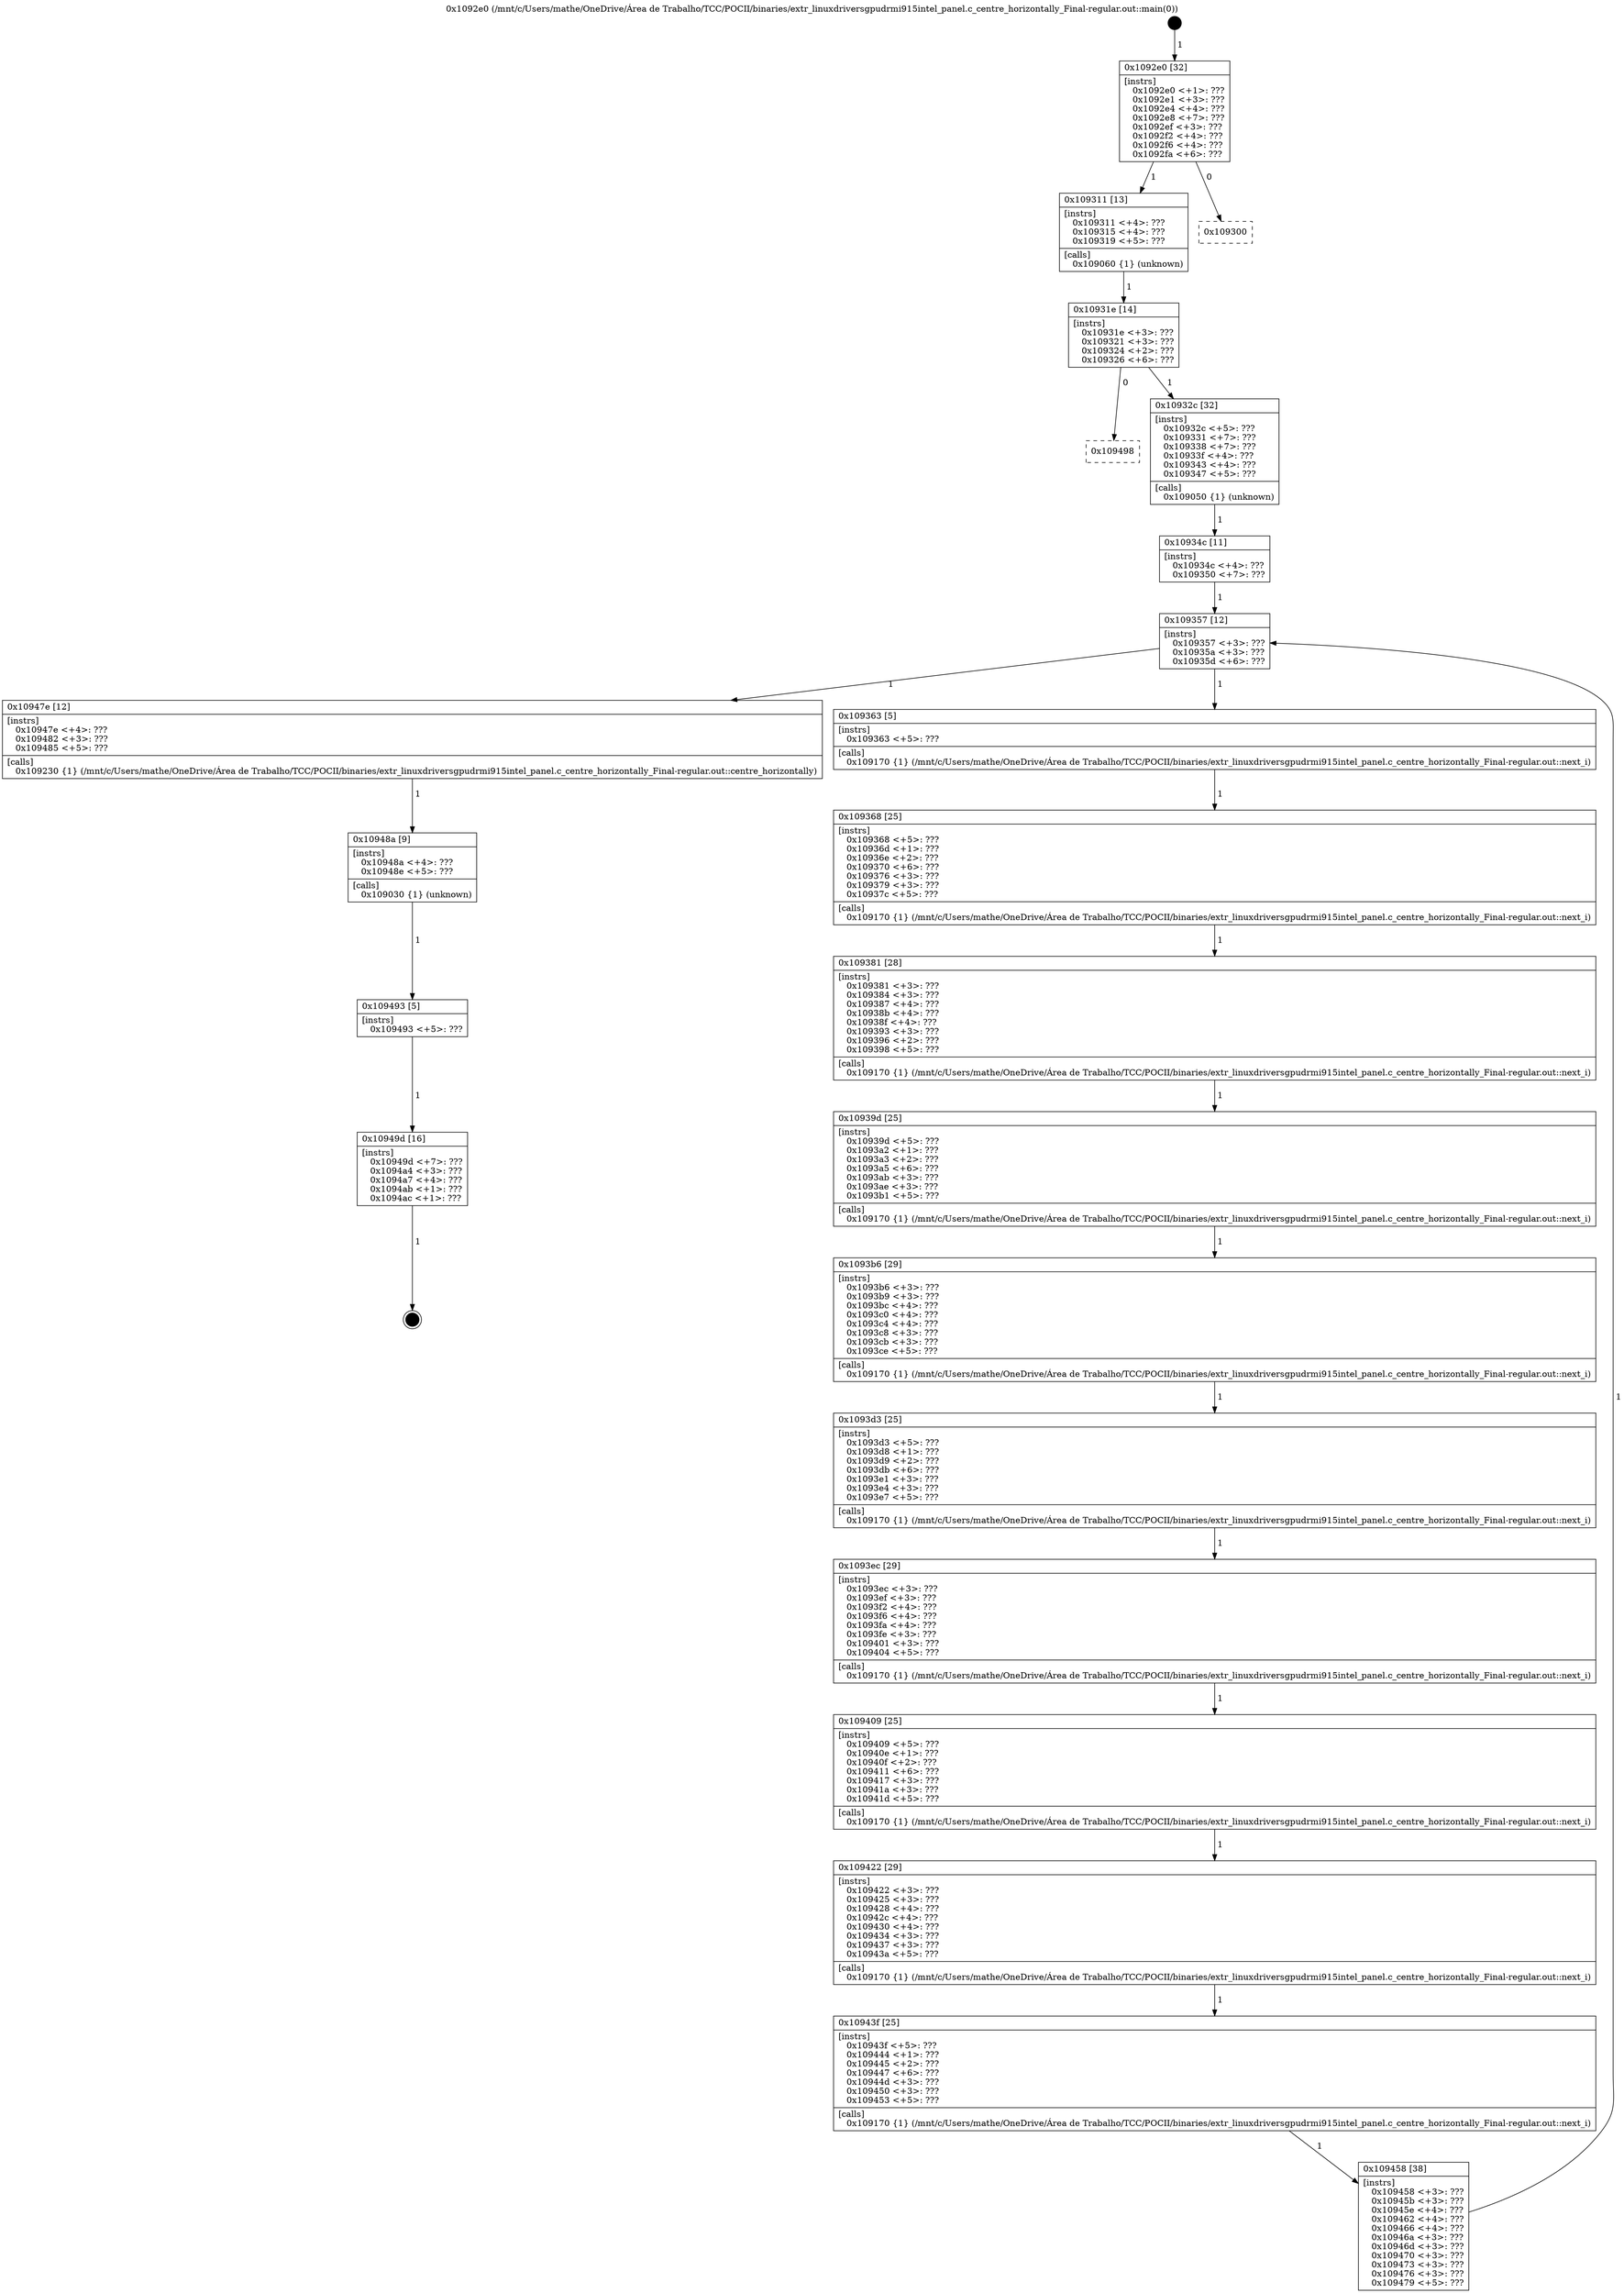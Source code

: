 digraph "0x1092e0" {
  label = "0x1092e0 (/mnt/c/Users/mathe/OneDrive/Área de Trabalho/TCC/POCII/binaries/extr_linuxdriversgpudrmi915intel_panel.c_centre_horizontally_Final-regular.out::main(0))"
  labelloc = "t"
  node[shape=record]

  Entry [label="",width=0.3,height=0.3,shape=circle,fillcolor=black,style=filled]
  "0x1092e0" [label="{
     0x1092e0 [32]\l
     | [instrs]\l
     &nbsp;&nbsp;0x1092e0 \<+1\>: ???\l
     &nbsp;&nbsp;0x1092e1 \<+3\>: ???\l
     &nbsp;&nbsp;0x1092e4 \<+4\>: ???\l
     &nbsp;&nbsp;0x1092e8 \<+7\>: ???\l
     &nbsp;&nbsp;0x1092ef \<+3\>: ???\l
     &nbsp;&nbsp;0x1092f2 \<+4\>: ???\l
     &nbsp;&nbsp;0x1092f6 \<+4\>: ???\l
     &nbsp;&nbsp;0x1092fa \<+6\>: ???\l
  }"]
  "0x109311" [label="{
     0x109311 [13]\l
     | [instrs]\l
     &nbsp;&nbsp;0x109311 \<+4\>: ???\l
     &nbsp;&nbsp;0x109315 \<+4\>: ???\l
     &nbsp;&nbsp;0x109319 \<+5\>: ???\l
     | [calls]\l
     &nbsp;&nbsp;0x109060 \{1\} (unknown)\l
  }"]
  "0x109300" [label="{
     0x109300\l
  }", style=dashed]
  "0x10931e" [label="{
     0x10931e [14]\l
     | [instrs]\l
     &nbsp;&nbsp;0x10931e \<+3\>: ???\l
     &nbsp;&nbsp;0x109321 \<+3\>: ???\l
     &nbsp;&nbsp;0x109324 \<+2\>: ???\l
     &nbsp;&nbsp;0x109326 \<+6\>: ???\l
  }"]
  "0x109498" [label="{
     0x109498\l
  }", style=dashed]
  "0x10932c" [label="{
     0x10932c [32]\l
     | [instrs]\l
     &nbsp;&nbsp;0x10932c \<+5\>: ???\l
     &nbsp;&nbsp;0x109331 \<+7\>: ???\l
     &nbsp;&nbsp;0x109338 \<+7\>: ???\l
     &nbsp;&nbsp;0x10933f \<+4\>: ???\l
     &nbsp;&nbsp;0x109343 \<+4\>: ???\l
     &nbsp;&nbsp;0x109347 \<+5\>: ???\l
     | [calls]\l
     &nbsp;&nbsp;0x109050 \{1\} (unknown)\l
  }"]
  Exit [label="",width=0.3,height=0.3,shape=circle,fillcolor=black,style=filled,peripheries=2]
  "0x109357" [label="{
     0x109357 [12]\l
     | [instrs]\l
     &nbsp;&nbsp;0x109357 \<+3\>: ???\l
     &nbsp;&nbsp;0x10935a \<+3\>: ???\l
     &nbsp;&nbsp;0x10935d \<+6\>: ???\l
  }"]
  "0x10947e" [label="{
     0x10947e [12]\l
     | [instrs]\l
     &nbsp;&nbsp;0x10947e \<+4\>: ???\l
     &nbsp;&nbsp;0x109482 \<+3\>: ???\l
     &nbsp;&nbsp;0x109485 \<+5\>: ???\l
     | [calls]\l
     &nbsp;&nbsp;0x109230 \{1\} (/mnt/c/Users/mathe/OneDrive/Área de Trabalho/TCC/POCII/binaries/extr_linuxdriversgpudrmi915intel_panel.c_centre_horizontally_Final-regular.out::centre_horizontally)\l
  }"]
  "0x109363" [label="{
     0x109363 [5]\l
     | [instrs]\l
     &nbsp;&nbsp;0x109363 \<+5\>: ???\l
     | [calls]\l
     &nbsp;&nbsp;0x109170 \{1\} (/mnt/c/Users/mathe/OneDrive/Área de Trabalho/TCC/POCII/binaries/extr_linuxdriversgpudrmi915intel_panel.c_centre_horizontally_Final-regular.out::next_i)\l
  }"]
  "0x109368" [label="{
     0x109368 [25]\l
     | [instrs]\l
     &nbsp;&nbsp;0x109368 \<+5\>: ???\l
     &nbsp;&nbsp;0x10936d \<+1\>: ???\l
     &nbsp;&nbsp;0x10936e \<+2\>: ???\l
     &nbsp;&nbsp;0x109370 \<+6\>: ???\l
     &nbsp;&nbsp;0x109376 \<+3\>: ???\l
     &nbsp;&nbsp;0x109379 \<+3\>: ???\l
     &nbsp;&nbsp;0x10937c \<+5\>: ???\l
     | [calls]\l
     &nbsp;&nbsp;0x109170 \{1\} (/mnt/c/Users/mathe/OneDrive/Área de Trabalho/TCC/POCII/binaries/extr_linuxdriversgpudrmi915intel_panel.c_centre_horizontally_Final-regular.out::next_i)\l
  }"]
  "0x109381" [label="{
     0x109381 [28]\l
     | [instrs]\l
     &nbsp;&nbsp;0x109381 \<+3\>: ???\l
     &nbsp;&nbsp;0x109384 \<+3\>: ???\l
     &nbsp;&nbsp;0x109387 \<+4\>: ???\l
     &nbsp;&nbsp;0x10938b \<+4\>: ???\l
     &nbsp;&nbsp;0x10938f \<+4\>: ???\l
     &nbsp;&nbsp;0x109393 \<+3\>: ???\l
     &nbsp;&nbsp;0x109396 \<+2\>: ???\l
     &nbsp;&nbsp;0x109398 \<+5\>: ???\l
     | [calls]\l
     &nbsp;&nbsp;0x109170 \{1\} (/mnt/c/Users/mathe/OneDrive/Área de Trabalho/TCC/POCII/binaries/extr_linuxdriversgpudrmi915intel_panel.c_centre_horizontally_Final-regular.out::next_i)\l
  }"]
  "0x10939d" [label="{
     0x10939d [25]\l
     | [instrs]\l
     &nbsp;&nbsp;0x10939d \<+5\>: ???\l
     &nbsp;&nbsp;0x1093a2 \<+1\>: ???\l
     &nbsp;&nbsp;0x1093a3 \<+2\>: ???\l
     &nbsp;&nbsp;0x1093a5 \<+6\>: ???\l
     &nbsp;&nbsp;0x1093ab \<+3\>: ???\l
     &nbsp;&nbsp;0x1093ae \<+3\>: ???\l
     &nbsp;&nbsp;0x1093b1 \<+5\>: ???\l
     | [calls]\l
     &nbsp;&nbsp;0x109170 \{1\} (/mnt/c/Users/mathe/OneDrive/Área de Trabalho/TCC/POCII/binaries/extr_linuxdriversgpudrmi915intel_panel.c_centre_horizontally_Final-regular.out::next_i)\l
  }"]
  "0x1093b6" [label="{
     0x1093b6 [29]\l
     | [instrs]\l
     &nbsp;&nbsp;0x1093b6 \<+3\>: ???\l
     &nbsp;&nbsp;0x1093b9 \<+3\>: ???\l
     &nbsp;&nbsp;0x1093bc \<+4\>: ???\l
     &nbsp;&nbsp;0x1093c0 \<+4\>: ???\l
     &nbsp;&nbsp;0x1093c4 \<+4\>: ???\l
     &nbsp;&nbsp;0x1093c8 \<+3\>: ???\l
     &nbsp;&nbsp;0x1093cb \<+3\>: ???\l
     &nbsp;&nbsp;0x1093ce \<+5\>: ???\l
     | [calls]\l
     &nbsp;&nbsp;0x109170 \{1\} (/mnt/c/Users/mathe/OneDrive/Área de Trabalho/TCC/POCII/binaries/extr_linuxdriversgpudrmi915intel_panel.c_centre_horizontally_Final-regular.out::next_i)\l
  }"]
  "0x1093d3" [label="{
     0x1093d3 [25]\l
     | [instrs]\l
     &nbsp;&nbsp;0x1093d3 \<+5\>: ???\l
     &nbsp;&nbsp;0x1093d8 \<+1\>: ???\l
     &nbsp;&nbsp;0x1093d9 \<+2\>: ???\l
     &nbsp;&nbsp;0x1093db \<+6\>: ???\l
     &nbsp;&nbsp;0x1093e1 \<+3\>: ???\l
     &nbsp;&nbsp;0x1093e4 \<+3\>: ???\l
     &nbsp;&nbsp;0x1093e7 \<+5\>: ???\l
     | [calls]\l
     &nbsp;&nbsp;0x109170 \{1\} (/mnt/c/Users/mathe/OneDrive/Área de Trabalho/TCC/POCII/binaries/extr_linuxdriversgpudrmi915intel_panel.c_centre_horizontally_Final-regular.out::next_i)\l
  }"]
  "0x1093ec" [label="{
     0x1093ec [29]\l
     | [instrs]\l
     &nbsp;&nbsp;0x1093ec \<+3\>: ???\l
     &nbsp;&nbsp;0x1093ef \<+3\>: ???\l
     &nbsp;&nbsp;0x1093f2 \<+4\>: ???\l
     &nbsp;&nbsp;0x1093f6 \<+4\>: ???\l
     &nbsp;&nbsp;0x1093fa \<+4\>: ???\l
     &nbsp;&nbsp;0x1093fe \<+3\>: ???\l
     &nbsp;&nbsp;0x109401 \<+3\>: ???\l
     &nbsp;&nbsp;0x109404 \<+5\>: ???\l
     | [calls]\l
     &nbsp;&nbsp;0x109170 \{1\} (/mnt/c/Users/mathe/OneDrive/Área de Trabalho/TCC/POCII/binaries/extr_linuxdriversgpudrmi915intel_panel.c_centre_horizontally_Final-regular.out::next_i)\l
  }"]
  "0x109409" [label="{
     0x109409 [25]\l
     | [instrs]\l
     &nbsp;&nbsp;0x109409 \<+5\>: ???\l
     &nbsp;&nbsp;0x10940e \<+1\>: ???\l
     &nbsp;&nbsp;0x10940f \<+2\>: ???\l
     &nbsp;&nbsp;0x109411 \<+6\>: ???\l
     &nbsp;&nbsp;0x109417 \<+3\>: ???\l
     &nbsp;&nbsp;0x10941a \<+3\>: ???\l
     &nbsp;&nbsp;0x10941d \<+5\>: ???\l
     | [calls]\l
     &nbsp;&nbsp;0x109170 \{1\} (/mnt/c/Users/mathe/OneDrive/Área de Trabalho/TCC/POCII/binaries/extr_linuxdriversgpudrmi915intel_panel.c_centre_horizontally_Final-regular.out::next_i)\l
  }"]
  "0x109422" [label="{
     0x109422 [29]\l
     | [instrs]\l
     &nbsp;&nbsp;0x109422 \<+3\>: ???\l
     &nbsp;&nbsp;0x109425 \<+3\>: ???\l
     &nbsp;&nbsp;0x109428 \<+4\>: ???\l
     &nbsp;&nbsp;0x10942c \<+4\>: ???\l
     &nbsp;&nbsp;0x109430 \<+4\>: ???\l
     &nbsp;&nbsp;0x109434 \<+3\>: ???\l
     &nbsp;&nbsp;0x109437 \<+3\>: ???\l
     &nbsp;&nbsp;0x10943a \<+5\>: ???\l
     | [calls]\l
     &nbsp;&nbsp;0x109170 \{1\} (/mnt/c/Users/mathe/OneDrive/Área de Trabalho/TCC/POCII/binaries/extr_linuxdriversgpudrmi915intel_panel.c_centre_horizontally_Final-regular.out::next_i)\l
  }"]
  "0x10943f" [label="{
     0x10943f [25]\l
     | [instrs]\l
     &nbsp;&nbsp;0x10943f \<+5\>: ???\l
     &nbsp;&nbsp;0x109444 \<+1\>: ???\l
     &nbsp;&nbsp;0x109445 \<+2\>: ???\l
     &nbsp;&nbsp;0x109447 \<+6\>: ???\l
     &nbsp;&nbsp;0x10944d \<+3\>: ???\l
     &nbsp;&nbsp;0x109450 \<+3\>: ???\l
     &nbsp;&nbsp;0x109453 \<+5\>: ???\l
     | [calls]\l
     &nbsp;&nbsp;0x109170 \{1\} (/mnt/c/Users/mathe/OneDrive/Área de Trabalho/TCC/POCII/binaries/extr_linuxdriversgpudrmi915intel_panel.c_centre_horizontally_Final-regular.out::next_i)\l
  }"]
  "0x109458" [label="{
     0x109458 [38]\l
     | [instrs]\l
     &nbsp;&nbsp;0x109458 \<+3\>: ???\l
     &nbsp;&nbsp;0x10945b \<+3\>: ???\l
     &nbsp;&nbsp;0x10945e \<+4\>: ???\l
     &nbsp;&nbsp;0x109462 \<+4\>: ???\l
     &nbsp;&nbsp;0x109466 \<+4\>: ???\l
     &nbsp;&nbsp;0x10946a \<+3\>: ???\l
     &nbsp;&nbsp;0x10946d \<+3\>: ???\l
     &nbsp;&nbsp;0x109470 \<+3\>: ???\l
     &nbsp;&nbsp;0x109473 \<+3\>: ???\l
     &nbsp;&nbsp;0x109476 \<+3\>: ???\l
     &nbsp;&nbsp;0x109479 \<+5\>: ???\l
  }"]
  "0x10934c" [label="{
     0x10934c [11]\l
     | [instrs]\l
     &nbsp;&nbsp;0x10934c \<+4\>: ???\l
     &nbsp;&nbsp;0x109350 \<+7\>: ???\l
  }"]
  "0x10948a" [label="{
     0x10948a [9]\l
     | [instrs]\l
     &nbsp;&nbsp;0x10948a \<+4\>: ???\l
     &nbsp;&nbsp;0x10948e \<+5\>: ???\l
     | [calls]\l
     &nbsp;&nbsp;0x109030 \{1\} (unknown)\l
  }"]
  "0x109493" [label="{
     0x109493 [5]\l
     | [instrs]\l
     &nbsp;&nbsp;0x109493 \<+5\>: ???\l
  }"]
  "0x10949d" [label="{
     0x10949d [16]\l
     | [instrs]\l
     &nbsp;&nbsp;0x10949d \<+7\>: ???\l
     &nbsp;&nbsp;0x1094a4 \<+3\>: ???\l
     &nbsp;&nbsp;0x1094a7 \<+4\>: ???\l
     &nbsp;&nbsp;0x1094ab \<+1\>: ???\l
     &nbsp;&nbsp;0x1094ac \<+1\>: ???\l
  }"]
  Entry -> "0x1092e0" [label=" 1"]
  "0x1092e0" -> "0x109311" [label=" 1"]
  "0x1092e0" -> "0x109300" [label=" 0"]
  "0x109311" -> "0x10931e" [label=" 1"]
  "0x10931e" -> "0x109498" [label=" 0"]
  "0x10931e" -> "0x10932c" [label=" 1"]
  "0x10949d" -> Exit [label=" 1"]
  "0x10932c" -> "0x10934c" [label=" 1"]
  "0x109357" -> "0x10947e" [label=" 1"]
  "0x109357" -> "0x109363" [label=" 1"]
  "0x109363" -> "0x109368" [label=" 1"]
  "0x109368" -> "0x109381" [label=" 1"]
  "0x109381" -> "0x10939d" [label=" 1"]
  "0x10939d" -> "0x1093b6" [label=" 1"]
  "0x1093b6" -> "0x1093d3" [label=" 1"]
  "0x1093d3" -> "0x1093ec" [label=" 1"]
  "0x1093ec" -> "0x109409" [label=" 1"]
  "0x109409" -> "0x109422" [label=" 1"]
  "0x109422" -> "0x10943f" [label=" 1"]
  "0x10943f" -> "0x109458" [label=" 1"]
  "0x10934c" -> "0x109357" [label=" 1"]
  "0x109458" -> "0x109357" [label=" 1"]
  "0x10947e" -> "0x10948a" [label=" 1"]
  "0x10948a" -> "0x109493" [label=" 1"]
  "0x109493" -> "0x10949d" [label=" 1"]
}
